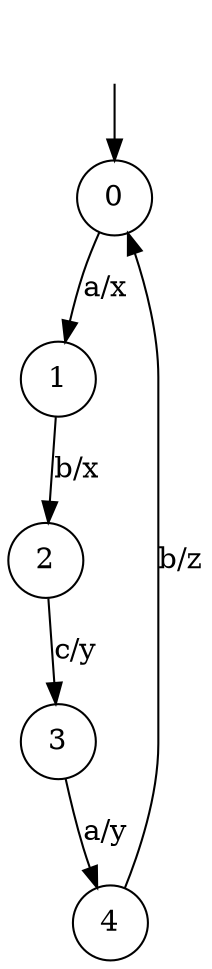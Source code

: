 digraph g {
  __start0 [label="" shape="none"]

  "0" [shape="circle" label="0"];
  "1" [shape="circle" label="1"];
  "2" [shape="circle" label="2"];
  "3" [shape="circle" label="3"];
  "4" [shape="circle" label="4"];
  
  "0" -> "1" [label="a/x"];
  "1" -> "2" [label="b/x"];
  "2" -> "3" [label="c/y"];
  "3" -> "4" [label="a/y"];
  "4" -> "0" [label="b/z"];

  __start0 -> "0"
}